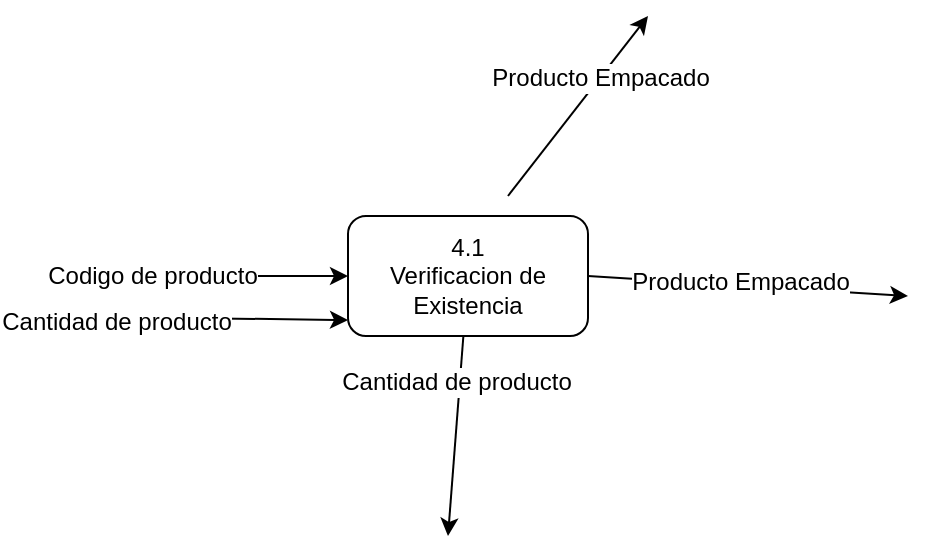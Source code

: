 <mxfile version="12.1.0" type="device" pages="1"><diagram id="q72_3LneAcxKZJDf1dLz" name="Page-1"><mxGraphModel dx="639" dy="599" grid="1" gridSize="10" guides="1" tooltips="1" connect="1" arrows="1" fold="1" page="1" pageScale="1" pageWidth="850" pageHeight="1100" math="0" shadow="0"><root><mxCell id="0"/><mxCell id="1" parent="0"/><mxCell id="V6_6eKxLoHnUFbS95buW-1" value="" style="endArrow=classic;html=1;entryX=0;entryY=0.5;entryDx=0;entryDy=0;" edge="1" parent="1" target="V6_6eKxLoHnUFbS95buW-6"><mxGeometry width="50" height="50" relative="1" as="geometry"><mxPoint x="90" y="240" as="sourcePoint"/><mxPoint x="170" y="240" as="targetPoint"/></mxGeometry></mxCell><mxCell id="V6_6eKxLoHnUFbS95buW-2" value="Codigo de producto" style="text;html=1;resizable=0;points=[];align=center;verticalAlign=middle;labelBackgroundColor=#ffffff;" vertex="1" connectable="0" parent="V6_6eKxLoHnUFbS95buW-1"><mxGeometry x="-0.425" y="-3" relative="1" as="geometry"><mxPoint x="-13" y="-3" as="offset"/></mxGeometry></mxCell><mxCell id="V6_6eKxLoHnUFbS95buW-3" value="" style="endArrow=classic;html=1;entryX=0;entryY=0.867;entryDx=0;entryDy=0;entryPerimeter=0;" edge="1" parent="1" target="V6_6eKxLoHnUFbS95buW-6"><mxGeometry width="50" height="50" relative="1" as="geometry"><mxPoint x="50" y="260" as="sourcePoint"/><mxPoint x="170" y="260" as="targetPoint"/></mxGeometry></mxCell><mxCell id="V6_6eKxLoHnUFbS95buW-4" value="Cantidad de producto" style="text;html=1;resizable=0;points=[];align=center;verticalAlign=middle;labelBackgroundColor=#ffffff;" vertex="1" connectable="0" parent="V6_6eKxLoHnUFbS95buW-3"><mxGeometry x="-0.45" y="-2" relative="1" as="geometry"><mxPoint as="offset"/></mxGeometry></mxCell><mxCell id="V6_6eKxLoHnUFbS95buW-6" value="4.1&lt;br&gt;Verificacion de Existencia" style="rounded=1;whiteSpace=wrap;html=1;" vertex="1" parent="1"><mxGeometry x="210" y="210" width="120" height="60" as="geometry"/></mxCell><mxCell id="V6_6eKxLoHnUFbS95buW-12" value="" style="endArrow=classic;html=1;exitX=1;exitY=0.5;exitDx=0;exitDy=0;" edge="1" parent="1" source="V6_6eKxLoHnUFbS95buW-6"><mxGeometry width="50" height="50" relative="1" as="geometry"><mxPoint x="370" y="210" as="sourcePoint"/><mxPoint x="490" y="250" as="targetPoint"/></mxGeometry></mxCell><mxCell id="V6_6eKxLoHnUFbS95buW-19" value="Producto Empacado" style="text;html=1;resizable=0;points=[];align=center;verticalAlign=middle;labelBackgroundColor=#ffffff;" vertex="1" connectable="0" parent="V6_6eKxLoHnUFbS95buW-12"><mxGeometry x="-0.4" relative="1" as="geometry"><mxPoint x="28" as="offset"/></mxGeometry></mxCell><mxCell id="V6_6eKxLoHnUFbS95buW-15" value="" style="endArrow=classic;html=1;" edge="1" parent="1"><mxGeometry width="50" height="50" relative="1" as="geometry"><mxPoint x="290" y="200" as="sourcePoint"/><mxPoint x="360" y="110" as="targetPoint"/></mxGeometry></mxCell><mxCell id="V6_6eKxLoHnUFbS95buW-16" value="Producto Empacado" style="text;html=1;resizable=0;points=[];align=center;verticalAlign=middle;labelBackgroundColor=#ffffff;" vertex="1" connectable="0" parent="V6_6eKxLoHnUFbS95buW-15"><mxGeometry x="0.312" relative="1" as="geometry"><mxPoint as="offset"/></mxGeometry></mxCell><mxCell id="V6_6eKxLoHnUFbS95buW-17" value="" style="endArrow=classic;html=1;" edge="1" parent="1" source="V6_6eKxLoHnUFbS95buW-6"><mxGeometry width="50" height="50" relative="1" as="geometry"><mxPoint x="230" y="310" as="sourcePoint"/><mxPoint x="260" y="370" as="targetPoint"/></mxGeometry></mxCell><mxCell id="V6_6eKxLoHnUFbS95buW-18" value="Cantidad de producto" style="text;html=1;resizable=0;points=[];align=center;verticalAlign=middle;labelBackgroundColor=#ffffff;" vertex="1" connectable="0" parent="V6_6eKxLoHnUFbS95buW-17"><mxGeometry x="-0.537" y="-2" relative="1" as="geometry"><mxPoint as="offset"/></mxGeometry></mxCell></root></mxGraphModel></diagram></mxfile>